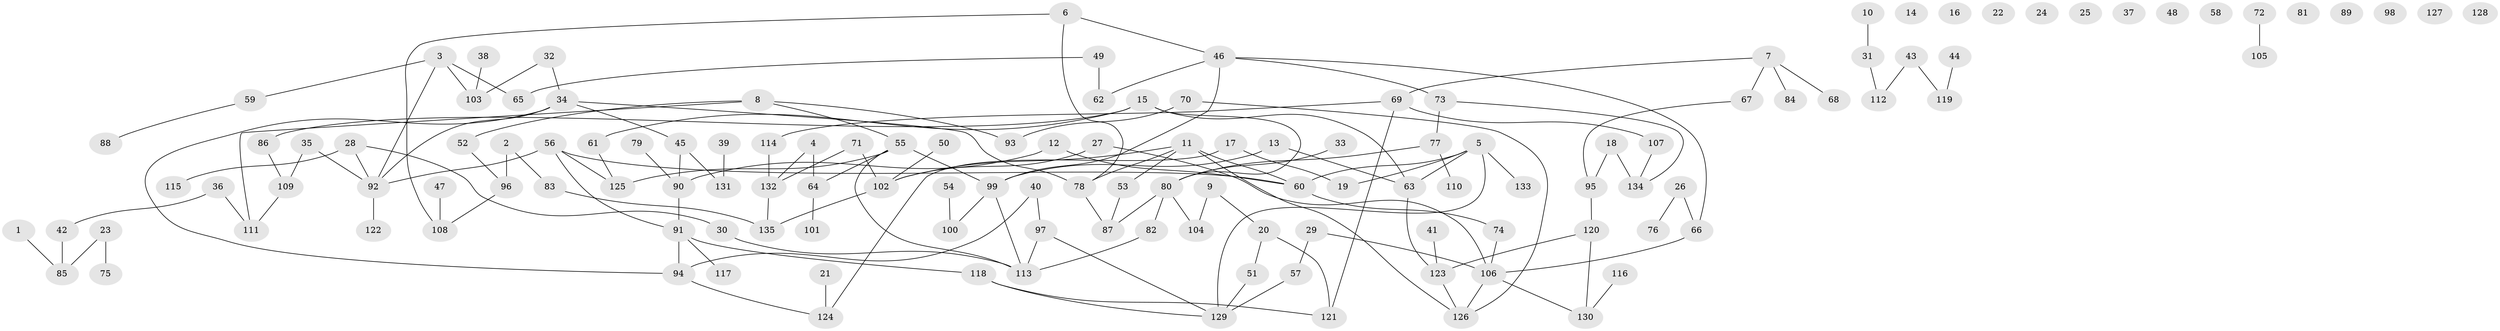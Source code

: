 // coarse degree distribution, {2: 0.2872340425531915, 4: 0.10638297872340426, 8: 0.010638297872340425, 5: 0.05319148936170213, 3: 0.1595744680851064, 6: 0.031914893617021274, 1: 0.18085106382978725, 0: 0.13829787234042554, 9: 0.010638297872340425, 7: 0.02127659574468085}
// Generated by graph-tools (version 1.1) at 2025/41/03/06/25 10:41:24]
// undirected, 135 vertices, 157 edges
graph export_dot {
graph [start="1"]
  node [color=gray90,style=filled];
  1;
  2;
  3;
  4;
  5;
  6;
  7;
  8;
  9;
  10;
  11;
  12;
  13;
  14;
  15;
  16;
  17;
  18;
  19;
  20;
  21;
  22;
  23;
  24;
  25;
  26;
  27;
  28;
  29;
  30;
  31;
  32;
  33;
  34;
  35;
  36;
  37;
  38;
  39;
  40;
  41;
  42;
  43;
  44;
  45;
  46;
  47;
  48;
  49;
  50;
  51;
  52;
  53;
  54;
  55;
  56;
  57;
  58;
  59;
  60;
  61;
  62;
  63;
  64;
  65;
  66;
  67;
  68;
  69;
  70;
  71;
  72;
  73;
  74;
  75;
  76;
  77;
  78;
  79;
  80;
  81;
  82;
  83;
  84;
  85;
  86;
  87;
  88;
  89;
  90;
  91;
  92;
  93;
  94;
  95;
  96;
  97;
  98;
  99;
  100;
  101;
  102;
  103;
  104;
  105;
  106;
  107;
  108;
  109;
  110;
  111;
  112;
  113;
  114;
  115;
  116;
  117;
  118;
  119;
  120;
  121;
  122;
  123;
  124;
  125;
  126;
  127;
  128;
  129;
  130;
  131;
  132;
  133;
  134;
  135;
  1 -- 85;
  2 -- 83;
  2 -- 96;
  3 -- 59;
  3 -- 65;
  3 -- 92;
  3 -- 103;
  4 -- 64;
  4 -- 132;
  5 -- 19;
  5 -- 60;
  5 -- 63;
  5 -- 129;
  5 -- 133;
  6 -- 46;
  6 -- 78;
  6 -- 108;
  7 -- 67;
  7 -- 68;
  7 -- 69;
  7 -- 84;
  8 -- 52;
  8 -- 55;
  8 -- 93;
  8 -- 111;
  9 -- 20;
  9 -- 104;
  10 -- 31;
  11 -- 53;
  11 -- 60;
  11 -- 78;
  11 -- 102;
  11 -- 126;
  12 -- 60;
  12 -- 90;
  13 -- 63;
  13 -- 99;
  15 -- 61;
  15 -- 63;
  15 -- 80;
  15 -- 86;
  17 -- 19;
  17 -- 124;
  18 -- 95;
  18 -- 134;
  20 -- 51;
  20 -- 121;
  21 -- 124;
  23 -- 75;
  23 -- 85;
  26 -- 66;
  26 -- 76;
  27 -- 102;
  27 -- 106;
  28 -- 30;
  28 -- 92;
  28 -- 115;
  29 -- 57;
  29 -- 106;
  30 -- 113;
  31 -- 112;
  32 -- 34;
  32 -- 103;
  33 -- 80;
  34 -- 45;
  34 -- 78;
  34 -- 92;
  34 -- 94;
  35 -- 92;
  35 -- 109;
  36 -- 42;
  36 -- 111;
  38 -- 103;
  39 -- 131;
  40 -- 94;
  40 -- 97;
  41 -- 123;
  42 -- 85;
  43 -- 112;
  43 -- 119;
  44 -- 119;
  45 -- 90;
  45 -- 131;
  46 -- 62;
  46 -- 66;
  46 -- 73;
  46 -- 99;
  47 -- 108;
  49 -- 62;
  49 -- 65;
  50 -- 102;
  51 -- 129;
  52 -- 96;
  53 -- 87;
  54 -- 100;
  55 -- 64;
  55 -- 99;
  55 -- 113;
  55 -- 125;
  56 -- 60;
  56 -- 91;
  56 -- 92;
  56 -- 125;
  57 -- 129;
  59 -- 88;
  60 -- 74;
  61 -- 125;
  63 -- 123;
  64 -- 101;
  66 -- 106;
  67 -- 95;
  69 -- 107;
  69 -- 114;
  69 -- 121;
  70 -- 93;
  70 -- 126;
  71 -- 102;
  71 -- 132;
  72 -- 105;
  73 -- 77;
  73 -- 134;
  74 -- 106;
  77 -- 80;
  77 -- 110;
  78 -- 87;
  79 -- 90;
  80 -- 82;
  80 -- 87;
  80 -- 104;
  82 -- 113;
  83 -- 135;
  86 -- 109;
  90 -- 91;
  91 -- 94;
  91 -- 117;
  91 -- 118;
  92 -- 122;
  94 -- 124;
  95 -- 120;
  96 -- 108;
  97 -- 113;
  97 -- 129;
  99 -- 100;
  99 -- 113;
  102 -- 135;
  106 -- 126;
  106 -- 130;
  107 -- 134;
  109 -- 111;
  114 -- 132;
  116 -- 130;
  118 -- 121;
  118 -- 129;
  120 -- 123;
  120 -- 130;
  123 -- 126;
  132 -- 135;
}
